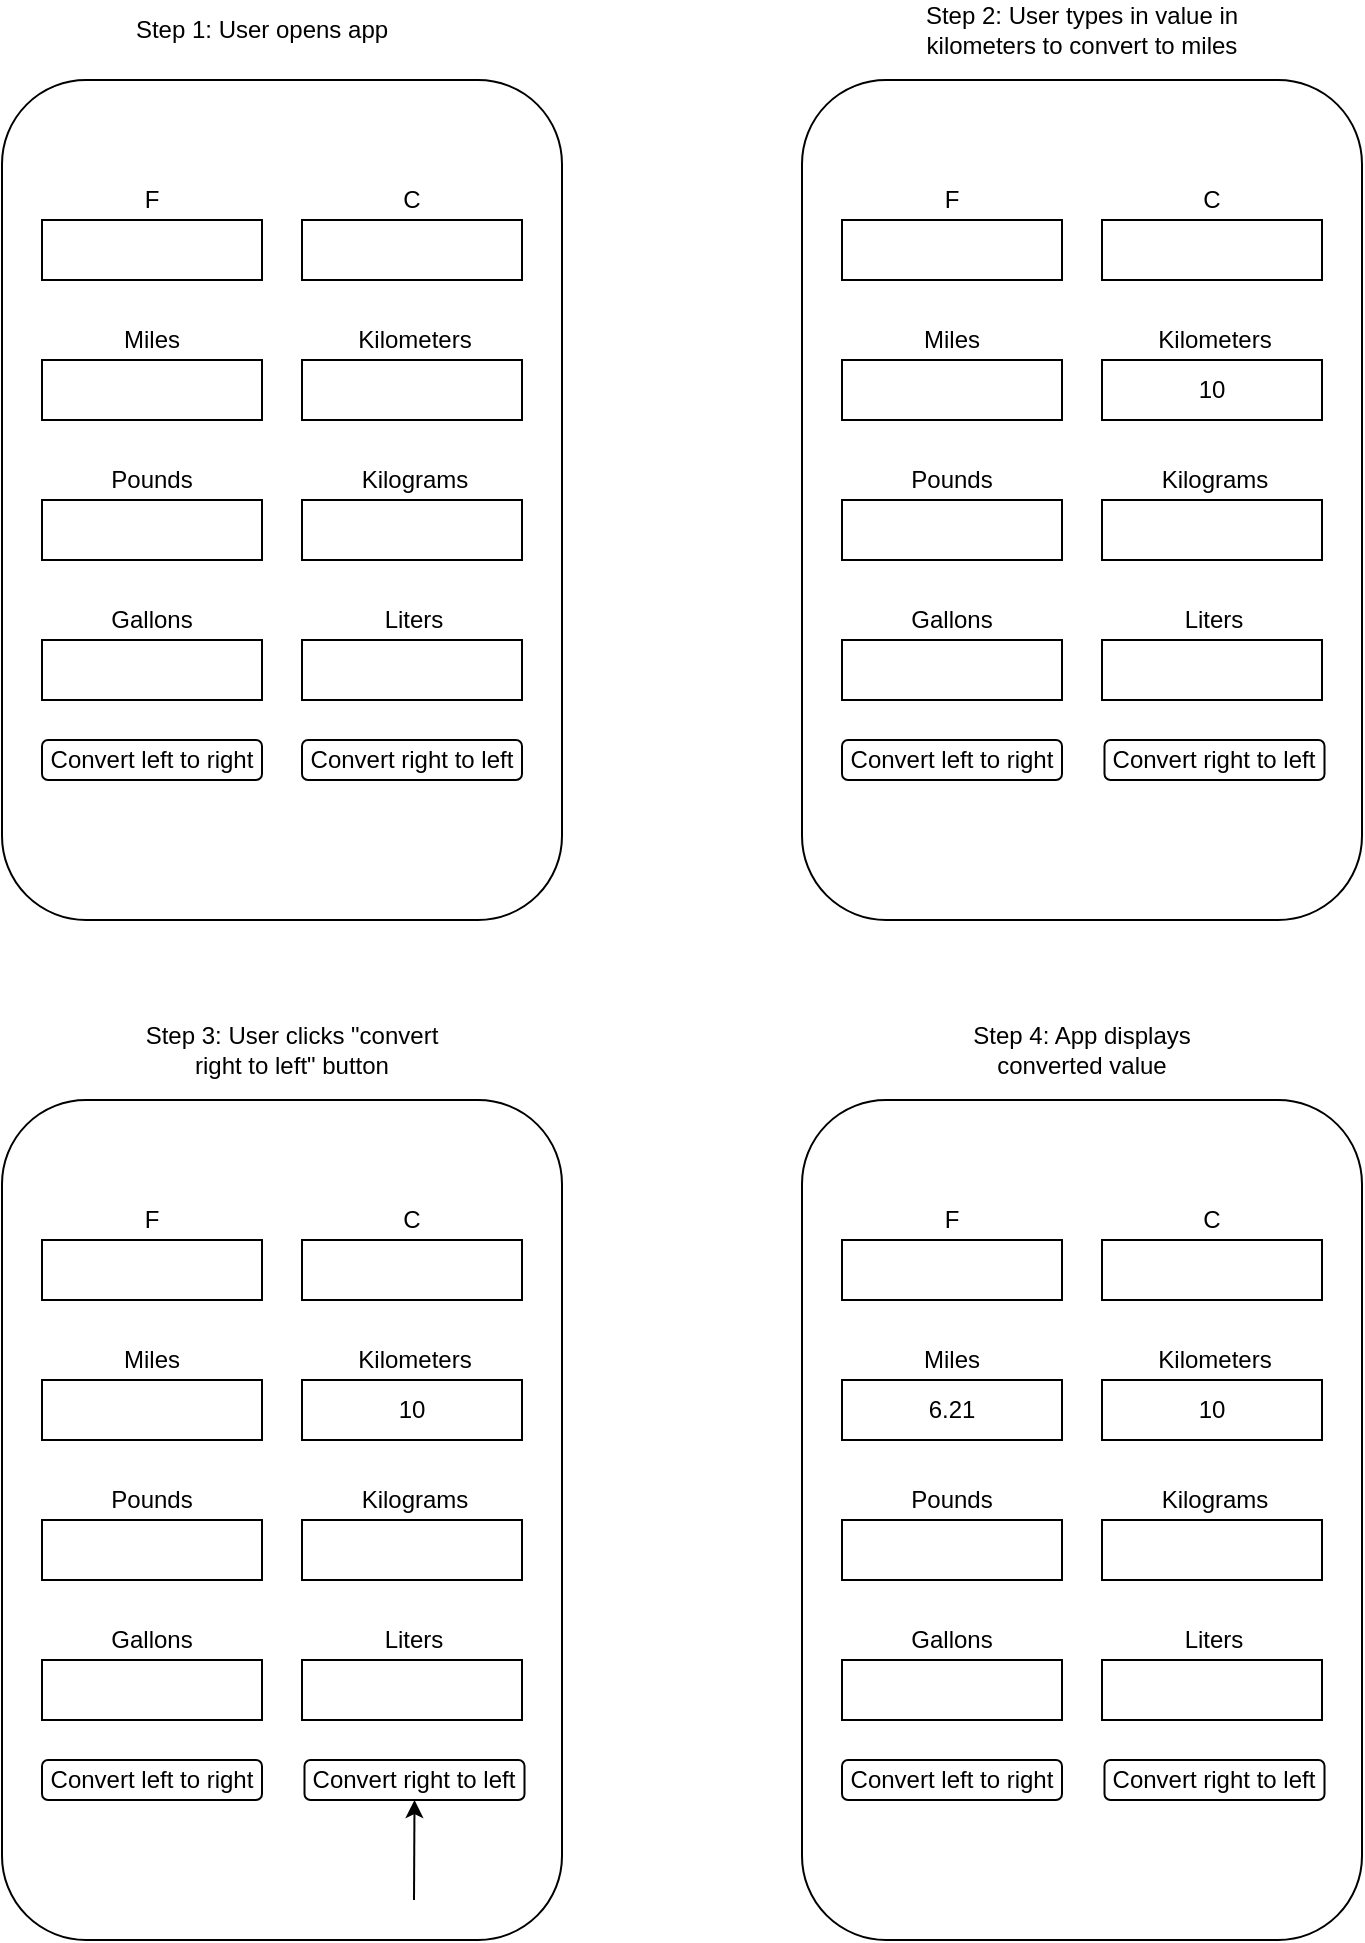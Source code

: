 <mxfile version="12.6.8" type="google"><diagram id="Sc3ltYLrBAKbYMtyuSWv" name="Page-1"><mxGraphModel dx="1038" dy="575" grid="1" gridSize="10" guides="1" tooltips="1" connect="1" arrows="1" fold="1" page="1" pageScale="1" pageWidth="850" pageHeight="1100" math="0" shadow="0"><root><mxCell id="0"/><mxCell id="1" parent="0"/><mxCell id="qEOatPOqG6o4-kiQYtv8-3" value="" style="rounded=1;whiteSpace=wrap;html=1;" parent="1" vertex="1"><mxGeometry x="80" y="80" width="280" height="420" as="geometry"/></mxCell><mxCell id="qEOatPOqG6o4-kiQYtv8-6" value="" style="rounded=0;whiteSpace=wrap;html=1;" parent="1" vertex="1"><mxGeometry x="100" y="150" width="110" height="30" as="geometry"/></mxCell><mxCell id="qEOatPOqG6o4-kiQYtv8-8" value="" style="rounded=0;whiteSpace=wrap;html=1;" parent="1" vertex="1"><mxGeometry x="230" y="150" width="110" height="30" as="geometry"/></mxCell><mxCell id="qEOatPOqG6o4-kiQYtv8-9" value="" style="rounded=0;whiteSpace=wrap;html=1;" parent="1" vertex="1"><mxGeometry x="100" y="220" width="110" height="30" as="geometry"/></mxCell><mxCell id="qEOatPOqG6o4-kiQYtv8-11" value="" style="rounded=0;whiteSpace=wrap;html=1;" parent="1" vertex="1"><mxGeometry x="230" y="220" width="110" height="30" as="geometry"/></mxCell><mxCell id="qEOatPOqG6o4-kiQYtv8-12" value="" style="rounded=0;whiteSpace=wrap;html=1;" parent="1" vertex="1"><mxGeometry x="100" y="290" width="110" height="30" as="geometry"/></mxCell><mxCell id="qEOatPOqG6o4-kiQYtv8-13" value="" style="rounded=0;whiteSpace=wrap;html=1;" parent="1" vertex="1"><mxGeometry x="230" y="290" width="110" height="30" as="geometry"/></mxCell><mxCell id="qEOatPOqG6o4-kiQYtv8-14" value="" style="rounded=0;whiteSpace=wrap;html=1;" parent="1" vertex="1"><mxGeometry x="100" y="360" width="110" height="30" as="geometry"/></mxCell><mxCell id="qEOatPOqG6o4-kiQYtv8-15" value="" style="rounded=0;whiteSpace=wrap;html=1;" parent="1" vertex="1"><mxGeometry x="230" y="360" width="110" height="30" as="geometry"/></mxCell><mxCell id="qEOatPOqG6o4-kiQYtv8-16" style="edgeStyle=orthogonalEdgeStyle;rounded=0;orthogonalLoop=1;jettySize=auto;html=1;exitX=0.5;exitY=1;exitDx=0;exitDy=0;" parent="1" source="qEOatPOqG6o4-kiQYtv8-15" target="qEOatPOqG6o4-kiQYtv8-15" edge="1"><mxGeometry relative="1" as="geometry"/></mxCell><mxCell id="qEOatPOqG6o4-kiQYtv8-19" value="F" style="text;html=1;strokeColor=none;fillColor=none;align=center;verticalAlign=middle;whiteSpace=wrap;rounded=0;" parent="1" vertex="1"><mxGeometry x="135" y="130" width="40" height="20" as="geometry"/></mxCell><mxCell id="qEOatPOqG6o4-kiQYtv8-20" value="C" style="text;html=1;strokeColor=none;fillColor=none;align=center;verticalAlign=middle;whiteSpace=wrap;rounded=0;" parent="1" vertex="1"><mxGeometry x="265" y="130" width="40" height="20" as="geometry"/></mxCell><mxCell id="qEOatPOqG6o4-kiQYtv8-21" value="Miles" style="text;html=1;strokeColor=none;fillColor=none;align=center;verticalAlign=middle;whiteSpace=wrap;rounded=0;" parent="1" vertex="1"><mxGeometry x="135" y="200" width="40" height="20" as="geometry"/></mxCell><mxCell id="qEOatPOqG6o4-kiQYtv8-22" value="Kilometers" style="text;html=1;strokeColor=none;fillColor=none;align=center;verticalAlign=middle;whiteSpace=wrap;rounded=0;" parent="1" vertex="1"><mxGeometry x="263.75" y="200" width="45" height="20" as="geometry"/></mxCell><mxCell id="qEOatPOqG6o4-kiQYtv8-23" value="Pounds" style="text;html=1;strokeColor=none;fillColor=none;align=center;verticalAlign=middle;whiteSpace=wrap;rounded=0;" parent="1" vertex="1"><mxGeometry x="135" y="270" width="40" height="20" as="geometry"/></mxCell><mxCell id="qEOatPOqG6o4-kiQYtv8-26" value="Kilograms" style="text;html=1;strokeColor=none;fillColor=none;align=center;verticalAlign=middle;whiteSpace=wrap;rounded=0;" parent="1" vertex="1"><mxGeometry x="260" y="270" width="52.5" height="20" as="geometry"/></mxCell><mxCell id="qEOatPOqG6o4-kiQYtv8-29" value="Gallons" style="text;html=1;strokeColor=none;fillColor=none;align=center;verticalAlign=middle;whiteSpace=wrap;rounded=0;" parent="1" vertex="1"><mxGeometry x="135" y="340" width="40" height="20" as="geometry"/></mxCell><mxCell id="qEOatPOqG6o4-kiQYtv8-32" value="&lt;div&gt;Liters&lt;/div&gt;" style="text;html=1;strokeColor=none;fillColor=none;align=center;verticalAlign=middle;whiteSpace=wrap;rounded=0;" parent="1" vertex="1"><mxGeometry x="266.25" y="340" width="40" height="20" as="geometry"/></mxCell><mxCell id="qEOatPOqG6o4-kiQYtv8-33" value="Step 1: User opens app" style="text;html=1;strokeColor=none;fillColor=none;align=center;verticalAlign=middle;whiteSpace=wrap;rounded=0;" parent="1" vertex="1"><mxGeometry x="140" y="40" width="140" height="30" as="geometry"/></mxCell><mxCell id="KuH95x7ij83zlsqHZXYC-1" value="" style="rounded=1;whiteSpace=wrap;html=1;" parent="1" vertex="1"><mxGeometry x="480" y="80" width="280" height="420" as="geometry"/></mxCell><mxCell id="KuH95x7ij83zlsqHZXYC-2" value="" style="rounded=0;whiteSpace=wrap;html=1;" parent="1" vertex="1"><mxGeometry x="500" y="150" width="110" height="30" as="geometry"/></mxCell><mxCell id="KuH95x7ij83zlsqHZXYC-3" value="" style="rounded=0;whiteSpace=wrap;html=1;" parent="1" vertex="1"><mxGeometry x="630" y="150" width="110" height="30" as="geometry"/></mxCell><mxCell id="KuH95x7ij83zlsqHZXYC-4" value="" style="rounded=0;whiteSpace=wrap;html=1;" parent="1" vertex="1"><mxGeometry x="500" y="220" width="110" height="30" as="geometry"/></mxCell><mxCell id="KuH95x7ij83zlsqHZXYC-5" value="10" style="rounded=0;whiteSpace=wrap;html=1;" parent="1" vertex="1"><mxGeometry x="630" y="220" width="110" height="30" as="geometry"/></mxCell><mxCell id="KuH95x7ij83zlsqHZXYC-6" value="" style="rounded=0;whiteSpace=wrap;html=1;" parent="1" vertex="1"><mxGeometry x="500" y="290" width="110" height="30" as="geometry"/></mxCell><mxCell id="KuH95x7ij83zlsqHZXYC-7" value="" style="rounded=0;whiteSpace=wrap;html=1;" parent="1" vertex="1"><mxGeometry x="630" y="290" width="110" height="30" as="geometry"/></mxCell><mxCell id="KuH95x7ij83zlsqHZXYC-8" value="" style="rounded=0;whiteSpace=wrap;html=1;" parent="1" vertex="1"><mxGeometry x="500" y="360" width="110" height="30" as="geometry"/></mxCell><mxCell id="KuH95x7ij83zlsqHZXYC-9" value="" style="rounded=0;whiteSpace=wrap;html=1;" parent="1" vertex="1"><mxGeometry x="630" y="360" width="110" height="30" as="geometry"/></mxCell><mxCell id="KuH95x7ij83zlsqHZXYC-10" style="edgeStyle=orthogonalEdgeStyle;rounded=0;orthogonalLoop=1;jettySize=auto;html=1;exitX=0.5;exitY=1;exitDx=0;exitDy=0;" parent="1" source="KuH95x7ij83zlsqHZXYC-9" target="KuH95x7ij83zlsqHZXYC-9" edge="1"><mxGeometry relative="1" as="geometry"/></mxCell><mxCell id="KuH95x7ij83zlsqHZXYC-11" value="F" style="text;html=1;strokeColor=none;fillColor=none;align=center;verticalAlign=middle;whiteSpace=wrap;rounded=0;" parent="1" vertex="1"><mxGeometry x="535" y="130" width="40" height="20" as="geometry"/></mxCell><mxCell id="KuH95x7ij83zlsqHZXYC-12" value="C" style="text;html=1;strokeColor=none;fillColor=none;align=center;verticalAlign=middle;whiteSpace=wrap;rounded=0;" parent="1" vertex="1"><mxGeometry x="665" y="130" width="40" height="20" as="geometry"/></mxCell><mxCell id="KuH95x7ij83zlsqHZXYC-13" value="Miles" style="text;html=1;strokeColor=none;fillColor=none;align=center;verticalAlign=middle;whiteSpace=wrap;rounded=0;" parent="1" vertex="1"><mxGeometry x="535" y="200" width="40" height="20" as="geometry"/></mxCell><mxCell id="KuH95x7ij83zlsqHZXYC-14" value="Kilometers" style="text;html=1;strokeColor=none;fillColor=none;align=center;verticalAlign=middle;whiteSpace=wrap;rounded=0;" parent="1" vertex="1"><mxGeometry x="663.75" y="200" width="45" height="20" as="geometry"/></mxCell><mxCell id="KuH95x7ij83zlsqHZXYC-15" value="Pounds" style="text;html=1;strokeColor=none;fillColor=none;align=center;verticalAlign=middle;whiteSpace=wrap;rounded=0;" parent="1" vertex="1"><mxGeometry x="535" y="270" width="40" height="20" as="geometry"/></mxCell><mxCell id="KuH95x7ij83zlsqHZXYC-16" value="Kilograms" style="text;html=1;strokeColor=none;fillColor=none;align=center;verticalAlign=middle;whiteSpace=wrap;rounded=0;" parent="1" vertex="1"><mxGeometry x="660" y="270" width="52.5" height="20" as="geometry"/></mxCell><mxCell id="KuH95x7ij83zlsqHZXYC-17" value="Gallons" style="text;html=1;strokeColor=none;fillColor=none;align=center;verticalAlign=middle;whiteSpace=wrap;rounded=0;" parent="1" vertex="1"><mxGeometry x="535" y="340" width="40" height="20" as="geometry"/></mxCell><mxCell id="KuH95x7ij83zlsqHZXYC-18" value="&lt;div&gt;Liters&lt;/div&gt;" style="text;html=1;strokeColor=none;fillColor=none;align=center;verticalAlign=middle;whiteSpace=wrap;rounded=0;" parent="1" vertex="1"><mxGeometry x="666.25" y="340" width="40" height="20" as="geometry"/></mxCell><mxCell id="KuH95x7ij83zlsqHZXYC-19" value="Step 2: User types in value in kilometers to convert to miles" style="text;html=1;strokeColor=none;fillColor=none;align=center;verticalAlign=middle;whiteSpace=wrap;rounded=0;" parent="1" vertex="1"><mxGeometry x="540" y="40" width="160" height="30" as="geometry"/></mxCell><mxCell id="KuH95x7ij83zlsqHZXYC-20" value="Convert left to right" style="rounded=1;whiteSpace=wrap;html=1;" parent="1" vertex="1"><mxGeometry x="100" y="410" width="110" height="20" as="geometry"/></mxCell><mxCell id="KuH95x7ij83zlsqHZXYC-22" value="&lt;div&gt;Convert right to left&lt;/div&gt;" style="rounded=1;whiteSpace=wrap;html=1;" parent="1" vertex="1"><mxGeometry x="230" y="410" width="110" height="20" as="geometry"/></mxCell><mxCell id="KuH95x7ij83zlsqHZXYC-25" value="Convert left to right" style="rounded=1;whiteSpace=wrap;html=1;" parent="1" vertex="1"><mxGeometry x="500" y="410" width="110" height="20" as="geometry"/></mxCell><mxCell id="KuH95x7ij83zlsqHZXYC-26" value="&lt;div&gt;Convert right to left&lt;/div&gt;" style="rounded=1;whiteSpace=wrap;html=1;" parent="1" vertex="1"><mxGeometry x="631.25" y="410" width="110" height="20" as="geometry"/></mxCell><mxCell id="KuH95x7ij83zlsqHZXYC-28" value="" style="rounded=1;whiteSpace=wrap;html=1;" parent="1" vertex="1"><mxGeometry x="80" y="590" width="280" height="420" as="geometry"/></mxCell><mxCell id="KuH95x7ij83zlsqHZXYC-29" value="" style="rounded=0;whiteSpace=wrap;html=1;" parent="1" vertex="1"><mxGeometry x="100" y="660" width="110" height="30" as="geometry"/></mxCell><mxCell id="KuH95x7ij83zlsqHZXYC-30" value="" style="rounded=0;whiteSpace=wrap;html=1;" parent="1" vertex="1"><mxGeometry x="230" y="660" width="110" height="30" as="geometry"/></mxCell><mxCell id="KuH95x7ij83zlsqHZXYC-31" value="" style="rounded=0;whiteSpace=wrap;html=1;" parent="1" vertex="1"><mxGeometry x="100" y="730" width="110" height="30" as="geometry"/></mxCell><mxCell id="KuH95x7ij83zlsqHZXYC-32" value="10" style="rounded=0;whiteSpace=wrap;html=1;" parent="1" vertex="1"><mxGeometry x="230" y="730" width="110" height="30" as="geometry"/></mxCell><mxCell id="KuH95x7ij83zlsqHZXYC-33" value="" style="rounded=0;whiteSpace=wrap;html=1;" parent="1" vertex="1"><mxGeometry x="100" y="800" width="110" height="30" as="geometry"/></mxCell><mxCell id="KuH95x7ij83zlsqHZXYC-34" value="" style="rounded=0;whiteSpace=wrap;html=1;" parent="1" vertex="1"><mxGeometry x="230" y="800" width="110" height="30" as="geometry"/></mxCell><mxCell id="KuH95x7ij83zlsqHZXYC-35" value="" style="rounded=0;whiteSpace=wrap;html=1;" parent="1" vertex="1"><mxGeometry x="100" y="870" width="110" height="30" as="geometry"/></mxCell><mxCell id="KuH95x7ij83zlsqHZXYC-36" value="" style="rounded=0;whiteSpace=wrap;html=1;" parent="1" vertex="1"><mxGeometry x="230" y="870" width="110" height="30" as="geometry"/></mxCell><mxCell id="KuH95x7ij83zlsqHZXYC-37" style="edgeStyle=orthogonalEdgeStyle;rounded=0;orthogonalLoop=1;jettySize=auto;html=1;exitX=0.5;exitY=1;exitDx=0;exitDy=0;" parent="1" source="KuH95x7ij83zlsqHZXYC-36" target="KuH95x7ij83zlsqHZXYC-36" edge="1"><mxGeometry relative="1" as="geometry"/></mxCell><mxCell id="KuH95x7ij83zlsqHZXYC-38" value="F" style="text;html=1;strokeColor=none;fillColor=none;align=center;verticalAlign=middle;whiteSpace=wrap;rounded=0;" parent="1" vertex="1"><mxGeometry x="135" y="640" width="40" height="20" as="geometry"/></mxCell><mxCell id="KuH95x7ij83zlsqHZXYC-39" value="C" style="text;html=1;strokeColor=none;fillColor=none;align=center;verticalAlign=middle;whiteSpace=wrap;rounded=0;" parent="1" vertex="1"><mxGeometry x="265" y="640" width="40" height="20" as="geometry"/></mxCell><mxCell id="KuH95x7ij83zlsqHZXYC-40" value="Miles" style="text;html=1;strokeColor=none;fillColor=none;align=center;verticalAlign=middle;whiteSpace=wrap;rounded=0;" parent="1" vertex="1"><mxGeometry x="135" y="710" width="40" height="20" as="geometry"/></mxCell><mxCell id="KuH95x7ij83zlsqHZXYC-41" value="Kilometers" style="text;html=1;strokeColor=none;fillColor=none;align=center;verticalAlign=middle;whiteSpace=wrap;rounded=0;" parent="1" vertex="1"><mxGeometry x="263.75" y="710" width="45" height="20" as="geometry"/></mxCell><mxCell id="KuH95x7ij83zlsqHZXYC-42" value="Pounds" style="text;html=1;strokeColor=none;fillColor=none;align=center;verticalAlign=middle;whiteSpace=wrap;rounded=0;" parent="1" vertex="1"><mxGeometry x="135" y="780" width="40" height="20" as="geometry"/></mxCell><mxCell id="KuH95x7ij83zlsqHZXYC-43" value="Kilograms" style="text;html=1;strokeColor=none;fillColor=none;align=center;verticalAlign=middle;whiteSpace=wrap;rounded=0;" parent="1" vertex="1"><mxGeometry x="260" y="780" width="52.5" height="20" as="geometry"/></mxCell><mxCell id="KuH95x7ij83zlsqHZXYC-44" value="Gallons" style="text;html=1;strokeColor=none;fillColor=none;align=center;verticalAlign=middle;whiteSpace=wrap;rounded=0;" parent="1" vertex="1"><mxGeometry x="135" y="850" width="40" height="20" as="geometry"/></mxCell><mxCell id="KuH95x7ij83zlsqHZXYC-45" value="&lt;div&gt;Liters&lt;/div&gt;" style="text;html=1;strokeColor=none;fillColor=none;align=center;verticalAlign=middle;whiteSpace=wrap;rounded=0;" parent="1" vertex="1"><mxGeometry x="266.25" y="850" width="40" height="20" as="geometry"/></mxCell><mxCell id="KuH95x7ij83zlsqHZXYC-46" value="Step 3: User clicks &quot;convert right to left&quot; button" style="text;html=1;strokeColor=none;fillColor=none;align=center;verticalAlign=middle;whiteSpace=wrap;rounded=0;" parent="1" vertex="1"><mxGeometry x="150" y="550" width="150" height="30" as="geometry"/></mxCell><mxCell id="KuH95x7ij83zlsqHZXYC-47" value="Convert left to right" style="rounded=1;whiteSpace=wrap;html=1;" parent="1" vertex="1"><mxGeometry x="100" y="920" width="110" height="20" as="geometry"/></mxCell><mxCell id="KuH95x7ij83zlsqHZXYC-48" value="&lt;div&gt;Convert right to left&lt;/div&gt;" style="rounded=1;whiteSpace=wrap;html=1;" parent="1" vertex="1"><mxGeometry x="231.25" y="920" width="110" height="20" as="geometry"/></mxCell><mxCell id="KuH95x7ij83zlsqHZXYC-50" value="" style="rounded=1;whiteSpace=wrap;html=1;" parent="1" vertex="1"><mxGeometry x="480" y="590" width="280" height="420" as="geometry"/></mxCell><mxCell id="KuH95x7ij83zlsqHZXYC-51" value="" style="rounded=0;whiteSpace=wrap;html=1;" parent="1" vertex="1"><mxGeometry x="500" y="660" width="110" height="30" as="geometry"/></mxCell><mxCell id="KuH95x7ij83zlsqHZXYC-52" value="" style="rounded=0;whiteSpace=wrap;html=1;" parent="1" vertex="1"><mxGeometry x="630" y="660" width="110" height="30" as="geometry"/></mxCell><mxCell id="KuH95x7ij83zlsqHZXYC-53" value="6.21" style="rounded=0;whiteSpace=wrap;html=1;" parent="1" vertex="1"><mxGeometry x="500" y="730" width="110" height="30" as="geometry"/></mxCell><mxCell id="KuH95x7ij83zlsqHZXYC-54" value="10" style="rounded=0;whiteSpace=wrap;html=1;" parent="1" vertex="1"><mxGeometry x="630" y="730" width="110" height="30" as="geometry"/></mxCell><mxCell id="KuH95x7ij83zlsqHZXYC-55" value="" style="rounded=0;whiteSpace=wrap;html=1;" parent="1" vertex="1"><mxGeometry x="500" y="800" width="110" height="30" as="geometry"/></mxCell><mxCell id="KuH95x7ij83zlsqHZXYC-56" value="" style="rounded=0;whiteSpace=wrap;html=1;" parent="1" vertex="1"><mxGeometry x="630" y="800" width="110" height="30" as="geometry"/></mxCell><mxCell id="KuH95x7ij83zlsqHZXYC-57" value="" style="rounded=0;whiteSpace=wrap;html=1;" parent="1" vertex="1"><mxGeometry x="500" y="870" width="110" height="30" as="geometry"/></mxCell><mxCell id="KuH95x7ij83zlsqHZXYC-58" value="" style="rounded=0;whiteSpace=wrap;html=1;" parent="1" vertex="1"><mxGeometry x="630" y="870" width="110" height="30" as="geometry"/></mxCell><mxCell id="KuH95x7ij83zlsqHZXYC-59" style="edgeStyle=orthogonalEdgeStyle;rounded=0;orthogonalLoop=1;jettySize=auto;html=1;exitX=0.5;exitY=1;exitDx=0;exitDy=0;" parent="1" source="KuH95x7ij83zlsqHZXYC-58" target="KuH95x7ij83zlsqHZXYC-58" edge="1"><mxGeometry relative="1" as="geometry"/></mxCell><mxCell id="KuH95x7ij83zlsqHZXYC-60" value="F" style="text;html=1;strokeColor=none;fillColor=none;align=center;verticalAlign=middle;whiteSpace=wrap;rounded=0;" parent="1" vertex="1"><mxGeometry x="535" y="640" width="40" height="20" as="geometry"/></mxCell><mxCell id="KuH95x7ij83zlsqHZXYC-61" value="C" style="text;html=1;strokeColor=none;fillColor=none;align=center;verticalAlign=middle;whiteSpace=wrap;rounded=0;" parent="1" vertex="1"><mxGeometry x="665" y="640" width="40" height="20" as="geometry"/></mxCell><mxCell id="KuH95x7ij83zlsqHZXYC-62" value="Miles" style="text;html=1;strokeColor=none;fillColor=none;align=center;verticalAlign=middle;whiteSpace=wrap;rounded=0;" parent="1" vertex="1"><mxGeometry x="535" y="710" width="40" height="20" as="geometry"/></mxCell><mxCell id="KuH95x7ij83zlsqHZXYC-63" value="Kilometers" style="text;html=1;strokeColor=none;fillColor=none;align=center;verticalAlign=middle;whiteSpace=wrap;rounded=0;" parent="1" vertex="1"><mxGeometry x="663.75" y="710" width="45" height="20" as="geometry"/></mxCell><mxCell id="KuH95x7ij83zlsqHZXYC-64" value="Pounds" style="text;html=1;strokeColor=none;fillColor=none;align=center;verticalAlign=middle;whiteSpace=wrap;rounded=0;" parent="1" vertex="1"><mxGeometry x="535" y="780" width="40" height="20" as="geometry"/></mxCell><mxCell id="KuH95x7ij83zlsqHZXYC-65" value="Kilograms" style="text;html=1;strokeColor=none;fillColor=none;align=center;verticalAlign=middle;whiteSpace=wrap;rounded=0;" parent="1" vertex="1"><mxGeometry x="660" y="780" width="52.5" height="20" as="geometry"/></mxCell><mxCell id="KuH95x7ij83zlsqHZXYC-66" value="Gallons" style="text;html=1;strokeColor=none;fillColor=none;align=center;verticalAlign=middle;whiteSpace=wrap;rounded=0;" parent="1" vertex="1"><mxGeometry x="535" y="850" width="40" height="20" as="geometry"/></mxCell><mxCell id="KuH95x7ij83zlsqHZXYC-67" value="&lt;div&gt;Liters&lt;/div&gt;" style="text;html=1;strokeColor=none;fillColor=none;align=center;verticalAlign=middle;whiteSpace=wrap;rounded=0;" parent="1" vertex="1"><mxGeometry x="666.25" y="850" width="40" height="20" as="geometry"/></mxCell><mxCell id="KuH95x7ij83zlsqHZXYC-68" value="Step 4: App displays converted value" style="text;html=1;strokeColor=none;fillColor=none;align=center;verticalAlign=middle;whiteSpace=wrap;rounded=0;" parent="1" vertex="1"><mxGeometry x="550" y="550" width="140" height="30" as="geometry"/></mxCell><mxCell id="KuH95x7ij83zlsqHZXYC-69" value="Convert left to right" style="rounded=1;whiteSpace=wrap;html=1;" parent="1" vertex="1"><mxGeometry x="500" y="920" width="110" height="20" as="geometry"/></mxCell><mxCell id="KuH95x7ij83zlsqHZXYC-70" value="&lt;div&gt;Convert right to left&lt;/div&gt;" style="rounded=1;whiteSpace=wrap;html=1;" parent="1" vertex="1"><mxGeometry x="631.25" y="920" width="110" height="20" as="geometry"/></mxCell><mxCell id="oKp7TZRyHAHFhyFH7pHH-1" value="" style="endArrow=classic;html=1;entryX=0.5;entryY=1;entryDx=0;entryDy=0;" edge="1" parent="1" target="KuH95x7ij83zlsqHZXYC-48"><mxGeometry width="50" height="50" relative="1" as="geometry"><mxPoint x="286" y="990" as="sourcePoint"/><mxPoint x="310" y="950" as="targetPoint"/></mxGeometry></mxCell></root></mxGraphModel></diagram></mxfile>